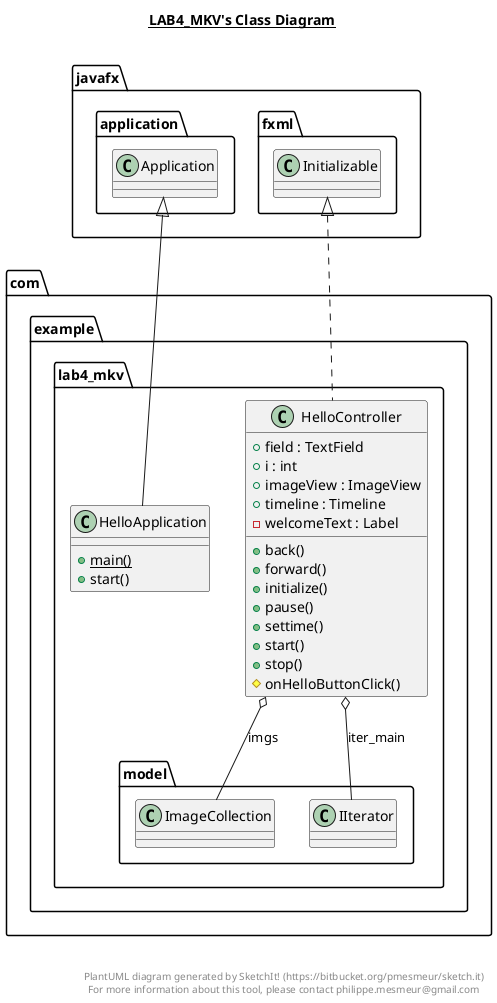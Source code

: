 @startuml

title __LAB4_MKV's Class Diagram__\n


      class com.example.lab4_mkv.HelloApplication {
          {static} + main()
          + start()
      }

  


      class com.example.lab4_mkv.HelloController {
          + field : TextField
          + i : int
          + imageView : ImageView
          + timeline : Timeline
          - welcomeText : Label
          + back()
          + forward()
          + initialize()
          + pause()
          + settime()
          + start()
          + stop()
          # onHelloButtonClick()
      }

  

  com.example.lab4_mkv.HelloApplication -up-|> javafx.application.Application
  com.example.lab4_mkv.HelloController .up.|> javafx.fxml.Initializable
  com.example.lab4_mkv.HelloController o-- com.example.lab4_mkv.model.ImageCollection : imgs
  com.example.lab4_mkv.HelloController o-- com.example.lab4_mkv.model.IIterator : iter_main


right footer


PlantUML diagram generated by SketchIt! (https://bitbucket.org/pmesmeur/sketch.it)
For more information about this tool, please contact philippe.mesmeur@gmail.com
endfooter

@enduml
